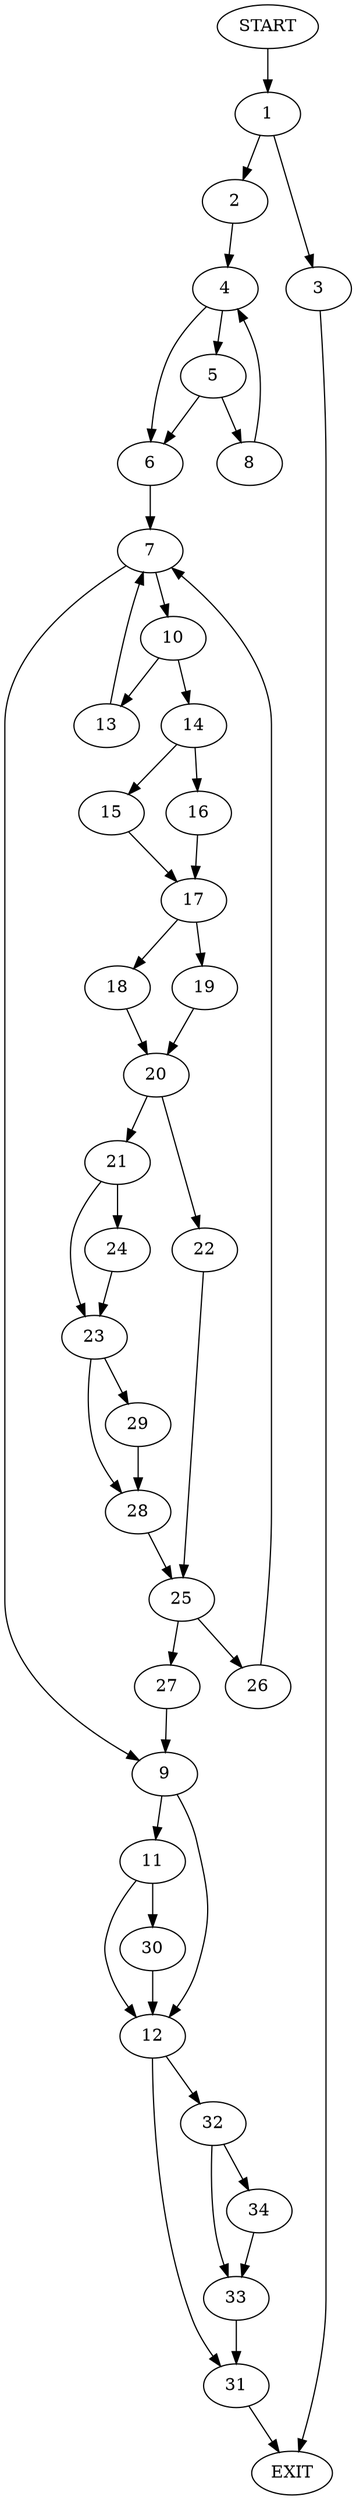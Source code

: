 digraph {
0 [label="START"]
35 [label="EXIT"]
0 -> 1
1 -> 2
1 -> 3
2 -> 4
3 -> 35
4 -> 5
4 -> 6
6 -> 7
5 -> 8
5 -> 6
8 -> 4
7 -> 9
7 -> 10
9 -> 11
9 -> 12
10 -> 13
10 -> 14
14 -> 15
14 -> 16
13 -> 7
15 -> 17
16 -> 17
17 -> 18
17 -> 19
19 -> 20
18 -> 20
20 -> 21
20 -> 22
21 -> 23
21 -> 24
22 -> 25
25 -> 26
25 -> 27
24 -> 23
23 -> 28
23 -> 29
28 -> 25
29 -> 28
27 -> 9
26 -> 7
11 -> 12
11 -> 30
12 -> 31
12 -> 32
30 -> 12
32 -> 33
32 -> 34
31 -> 35
33 -> 31
34 -> 33
}
